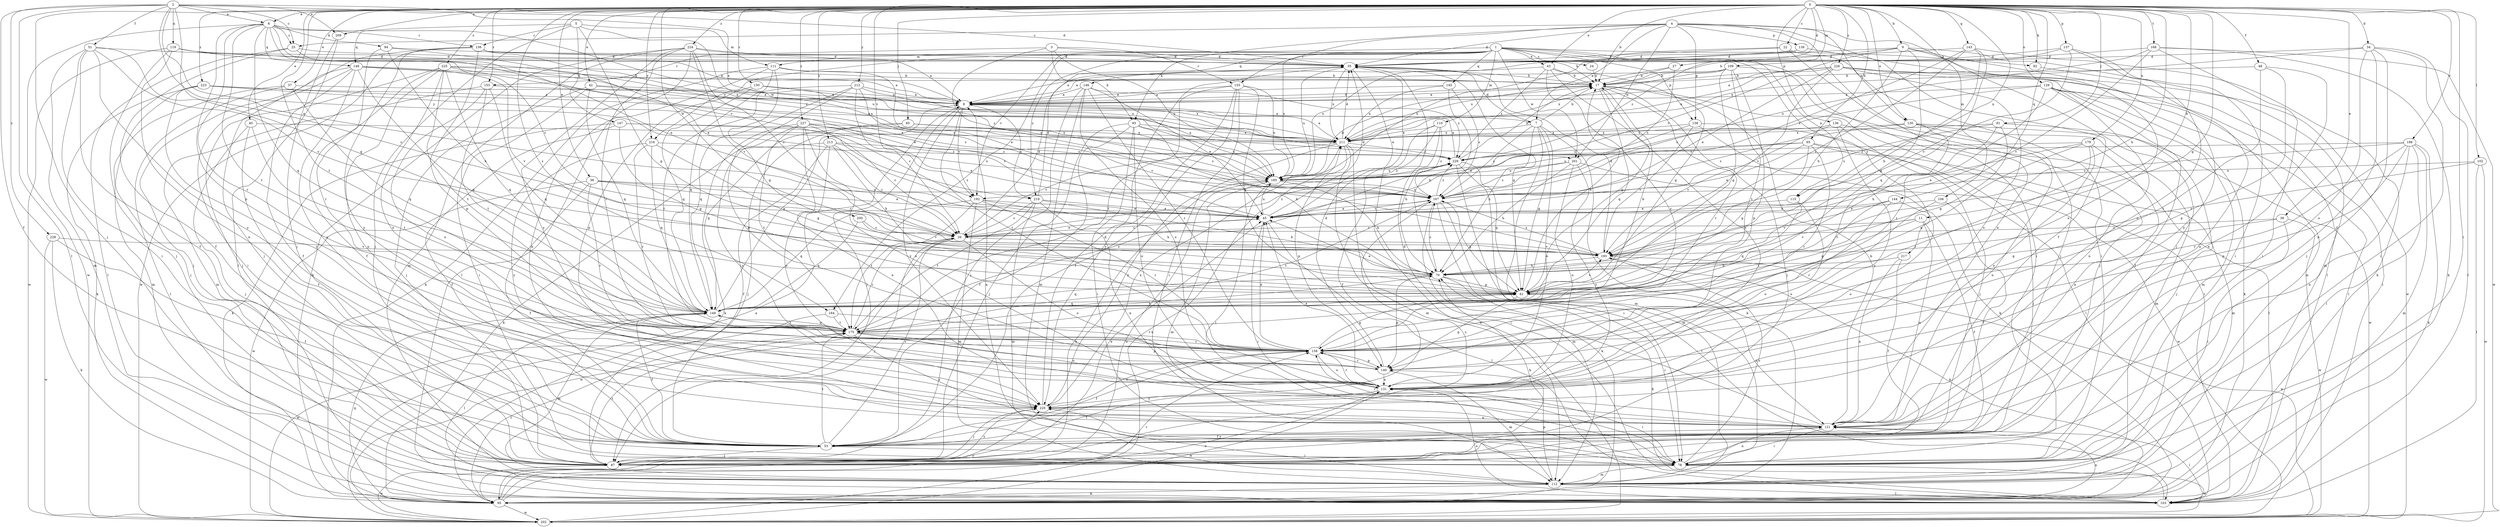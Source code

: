strict digraph  {
0;
1;
2;
3;
4;
5;
6;
7;
8;
9;
11;
17;
22;
24;
25;
26;
27;
34;
35;
36;
37;
38;
40;
42;
43;
45;
48;
51;
53;
61;
65;
70;
78;
81;
85;
87;
92;
93;
94;
95;
102;
103;
106;
109;
110;
111;
112;
115;
119;
121;
129;
130;
131;
136;
137;
138;
139;
140;
143;
144;
145;
146;
147;
148;
149;
150;
153;
155;
156;
158;
164;
167;
168;
175;
179;
185;
188;
192;
193;
200;
201;
202;
209;
211;
212;
213;
216;
217;
219;
220;
223;
224;
225;
226;
227;
228;
229;
0 -> 6  [label=a];
0 -> 9  [label=b];
0 -> 11  [label=b];
0 -> 17  [label=b];
0 -> 22  [label=c];
0 -> 27  [label=d];
0 -> 34  [label=d];
0 -> 36  [label=e];
0 -> 37  [label=e];
0 -> 38  [label=e];
0 -> 40  [label=e];
0 -> 42  [label=e];
0 -> 43  [label=e];
0 -> 48  [label=f];
0 -> 61  [label=g];
0 -> 65  [label=h];
0 -> 70  [label=h];
0 -> 78  [label=i];
0 -> 81  [label=j];
0 -> 85  [label=j];
0 -> 87  [label=j];
0 -> 92  [label=k];
0 -> 102  [label=l];
0 -> 106  [label=m];
0 -> 109  [label=m];
0 -> 115  [label=n];
0 -> 129  [label=o];
0 -> 130  [label=o];
0 -> 136  [label=p];
0 -> 137  [label=p];
0 -> 143  [label=q];
0 -> 144  [label=q];
0 -> 150  [label=r];
0 -> 153  [label=r];
0 -> 164  [label=s];
0 -> 168  [label=t];
0 -> 175  [label=t];
0 -> 179  [label=u];
0 -> 188  [label=v];
0 -> 192  [label=v];
0 -> 200  [label=w];
0 -> 209  [label=x];
0 -> 212  [label=y];
0 -> 213  [label=y];
0 -> 216  [label=y];
0 -> 223  [label=z];
0 -> 224  [label=z];
0 -> 225  [label=z];
0 -> 226  [label=z];
0 -> 227  [label=z];
1 -> 24  [label=c];
1 -> 43  [label=e];
1 -> 78  [label=i];
1 -> 92  [label=k];
1 -> 110  [label=m];
1 -> 111  [label=m];
1 -> 115  [label=n];
1 -> 138  [label=p];
1 -> 145  [label=q];
1 -> 146  [label=q];
1 -> 164  [label=s];
1 -> 185  [label=u];
1 -> 192  [label=v];
1 -> 201  [label=w];
1 -> 216  [label=y];
1 -> 217  [label=y];
1 -> 219  [label=y];
2 -> 6  [label=a];
2 -> 25  [label=c];
2 -> 35  [label=d];
2 -> 45  [label=e];
2 -> 51  [label=f];
2 -> 53  [label=f];
2 -> 61  [label=g];
2 -> 103  [label=l];
2 -> 119  [label=n];
2 -> 209  [label=x];
2 -> 211  [label=x];
2 -> 219  [label=y];
2 -> 228  [label=z];
3 -> 35  [label=d];
3 -> 93  [label=k];
3 -> 153  [label=r];
3 -> 155  [label=r];
3 -> 167  [label=s];
3 -> 185  [label=u];
4 -> 7  [label=a];
4 -> 25  [label=c];
4 -> 35  [label=d];
4 -> 53  [label=f];
4 -> 87  [label=j];
4 -> 93  [label=k];
4 -> 121  [label=n];
4 -> 130  [label=o];
4 -> 138  [label=p];
4 -> 139  [label=p];
4 -> 155  [label=r];
4 -> 201  [label=w];
5 -> 61  [label=g];
5 -> 87  [label=j];
5 -> 111  [label=m];
5 -> 147  [label=q];
5 -> 148  [label=q];
5 -> 156  [label=r];
5 -> 185  [label=u];
6 -> 25  [label=c];
6 -> 26  [label=c];
6 -> 94  [label=k];
6 -> 140  [label=p];
6 -> 148  [label=q];
6 -> 149  [label=q];
6 -> 156  [label=r];
6 -> 158  [label=r];
6 -> 175  [label=t];
6 -> 192  [label=v];
6 -> 201  [label=w];
6 -> 202  [label=w];
7 -> 17  [label=b];
7 -> 35  [label=d];
7 -> 61  [label=g];
7 -> 70  [label=h];
7 -> 95  [label=k];
7 -> 112  [label=m];
7 -> 131  [label=o];
7 -> 167  [label=s];
7 -> 211  [label=x];
8 -> 7  [label=a];
8 -> 17  [label=b];
8 -> 87  [label=j];
8 -> 158  [label=r];
8 -> 192  [label=v];
8 -> 219  [label=y];
8 -> 220  [label=y];
9 -> 35  [label=d];
9 -> 61  [label=g];
9 -> 70  [label=h];
9 -> 112  [label=m];
9 -> 131  [label=o];
9 -> 192  [label=v];
9 -> 220  [label=y];
9 -> 229  [label=z];
11 -> 26  [label=c];
11 -> 53  [label=f];
11 -> 61  [label=g];
11 -> 121  [label=n];
11 -> 193  [label=v];
17 -> 8  [label=a];
17 -> 61  [label=g];
17 -> 87  [label=j];
17 -> 103  [label=l];
17 -> 149  [label=q];
17 -> 158  [label=r];
22 -> 35  [label=d];
22 -> 78  [label=i];
22 -> 87  [label=j];
22 -> 185  [label=u];
24 -> 17  [label=b];
25 -> 35  [label=d];
25 -> 45  [label=e];
25 -> 53  [label=f];
25 -> 103  [label=l];
26 -> 35  [label=d];
26 -> 45  [label=e];
26 -> 87  [label=j];
26 -> 131  [label=o];
26 -> 193  [label=v];
26 -> 202  [label=w];
26 -> 229  [label=z];
27 -> 17  [label=b];
27 -> 167  [label=s];
27 -> 211  [label=x];
34 -> 35  [label=d];
34 -> 78  [label=i];
34 -> 87  [label=j];
34 -> 103  [label=l];
34 -> 121  [label=n];
34 -> 131  [label=o];
34 -> 211  [label=x];
35 -> 17  [label=b];
35 -> 45  [label=e];
35 -> 61  [label=g];
35 -> 185  [label=u];
35 -> 211  [label=x];
36 -> 26  [label=c];
36 -> 45  [label=e];
36 -> 53  [label=f];
36 -> 158  [label=r];
36 -> 167  [label=s];
36 -> 202  [label=w];
37 -> 8  [label=a];
37 -> 103  [label=l];
37 -> 112  [label=m];
37 -> 149  [label=q];
38 -> 26  [label=c];
38 -> 61  [label=g];
38 -> 78  [label=i];
38 -> 202  [label=w];
40 -> 53  [label=f];
40 -> 87  [label=j];
40 -> 175  [label=t];
40 -> 211  [label=x];
42 -> 8  [label=a];
42 -> 78  [label=i];
42 -> 87  [label=j];
42 -> 149  [label=q];
42 -> 211  [label=x];
43 -> 8  [label=a];
43 -> 17  [label=b];
43 -> 61  [label=g];
43 -> 131  [label=o];
43 -> 158  [label=r];
43 -> 229  [label=z];
45 -> 26  [label=c];
45 -> 35  [label=d];
45 -> 78  [label=i];
45 -> 103  [label=l];
45 -> 167  [label=s];
45 -> 185  [label=u];
48 -> 17  [label=b];
48 -> 121  [label=n];
48 -> 140  [label=p];
48 -> 158  [label=r];
51 -> 26  [label=c];
51 -> 35  [label=d];
51 -> 53  [label=f];
51 -> 78  [label=i];
51 -> 112  [label=m];
51 -> 193  [label=v];
51 -> 220  [label=y];
53 -> 26  [label=c];
53 -> 78  [label=i];
53 -> 87  [label=j];
53 -> 175  [label=t];
61 -> 17  [label=b];
61 -> 45  [label=e];
61 -> 121  [label=n];
61 -> 140  [label=p];
61 -> 149  [label=q];
61 -> 193  [label=v];
65 -> 45  [label=e];
65 -> 61  [label=g];
65 -> 87  [label=j];
65 -> 112  [label=m];
65 -> 158  [label=r];
65 -> 185  [label=u];
65 -> 229  [label=z];
70 -> 61  [label=g];
70 -> 78  [label=i];
70 -> 140  [label=p];
70 -> 149  [label=q];
70 -> 167  [label=s];
78 -> 8  [label=a];
78 -> 112  [label=m];
78 -> 121  [label=n];
78 -> 193  [label=v];
78 -> 202  [label=w];
78 -> 220  [label=y];
81 -> 61  [label=g];
81 -> 70  [label=h];
81 -> 87  [label=j];
81 -> 167  [label=s];
81 -> 211  [label=x];
85 -> 87  [label=j];
85 -> 149  [label=q];
85 -> 167  [label=s];
85 -> 211  [label=x];
87 -> 45  [label=e];
87 -> 70  [label=h];
87 -> 167  [label=s];
87 -> 175  [label=t];
87 -> 202  [label=w];
87 -> 220  [label=y];
92 -> 121  [label=n];
93 -> 53  [label=f];
93 -> 70  [label=h];
93 -> 78  [label=i];
93 -> 87  [label=j];
93 -> 131  [label=o];
93 -> 185  [label=u];
93 -> 211  [label=x];
94 -> 35  [label=d];
94 -> 45  [label=e];
94 -> 70  [label=h];
94 -> 158  [label=r];
95 -> 121  [label=n];
95 -> 131  [label=o];
95 -> 149  [label=q];
95 -> 158  [label=r];
95 -> 175  [label=t];
95 -> 185  [label=u];
95 -> 202  [label=w];
95 -> 220  [label=y];
102 -> 103  [label=l];
102 -> 185  [label=u];
102 -> 193  [label=v];
102 -> 202  [label=w];
103 -> 70  [label=h];
103 -> 131  [label=o];
106 -> 45  [label=e];
106 -> 53  [label=f];
106 -> 131  [label=o];
109 -> 8  [label=a];
109 -> 17  [label=b];
109 -> 61  [label=g];
109 -> 87  [label=j];
109 -> 140  [label=p];
109 -> 175  [label=t];
109 -> 211  [label=x];
110 -> 53  [label=f];
110 -> 70  [label=h];
110 -> 167  [label=s];
110 -> 202  [label=w];
110 -> 211  [label=x];
111 -> 17  [label=b];
111 -> 45  [label=e];
111 -> 61  [label=g];
111 -> 95  [label=k];
111 -> 121  [label=n];
111 -> 149  [label=q];
112 -> 95  [label=k];
112 -> 103  [label=l];
112 -> 140  [label=p];
115 -> 45  [label=e];
115 -> 131  [label=o];
115 -> 149  [label=q];
119 -> 8  [label=a];
119 -> 35  [label=d];
119 -> 87  [label=j];
119 -> 121  [label=n];
119 -> 202  [label=w];
119 -> 229  [label=z];
121 -> 17  [label=b];
121 -> 35  [label=d];
121 -> 53  [label=f];
121 -> 78  [label=i];
121 -> 103  [label=l];
121 -> 158  [label=r];
129 -> 8  [label=a];
129 -> 53  [label=f];
129 -> 95  [label=k];
129 -> 103  [label=l];
129 -> 112  [label=m];
129 -> 121  [label=n];
129 -> 158  [label=r];
129 -> 167  [label=s];
130 -> 112  [label=m];
130 -> 121  [label=n];
130 -> 158  [label=r];
130 -> 167  [label=s];
130 -> 202  [label=w];
130 -> 211  [label=x];
131 -> 45  [label=e];
131 -> 53  [label=f];
131 -> 78  [label=i];
131 -> 158  [label=r];
131 -> 202  [label=w];
131 -> 220  [label=y];
136 -> 87  [label=j];
136 -> 103  [label=l];
136 -> 193  [label=v];
136 -> 211  [label=x];
136 -> 220  [label=y];
137 -> 17  [label=b];
137 -> 35  [label=d];
137 -> 78  [label=i];
137 -> 131  [label=o];
137 -> 193  [label=v];
138 -> 45  [label=e];
138 -> 95  [label=k];
138 -> 103  [label=l];
138 -> 193  [label=v];
138 -> 211  [label=x];
139 -> 35  [label=d];
139 -> 103  [label=l];
139 -> 185  [label=u];
140 -> 35  [label=d];
140 -> 112  [label=m];
140 -> 131  [label=o];
140 -> 158  [label=r];
143 -> 35  [label=d];
143 -> 70  [label=h];
143 -> 95  [label=k];
143 -> 149  [label=q];
143 -> 167  [label=s];
143 -> 193  [label=v];
144 -> 45  [label=e];
144 -> 131  [label=o];
144 -> 158  [label=r];
144 -> 175  [label=t];
144 -> 193  [label=v];
145 -> 8  [label=a];
145 -> 70  [label=h];
145 -> 167  [label=s];
145 -> 211  [label=x];
146 -> 8  [label=a];
146 -> 45  [label=e];
146 -> 87  [label=j];
146 -> 112  [label=m];
146 -> 131  [label=o];
146 -> 158  [label=r];
146 -> 229  [label=z];
147 -> 53  [label=f];
147 -> 61  [label=g];
147 -> 95  [label=k];
147 -> 167  [label=s];
147 -> 211  [label=x];
148 -> 8  [label=a];
148 -> 17  [label=b];
148 -> 53  [label=f];
148 -> 78  [label=i];
148 -> 87  [label=j];
148 -> 149  [label=q];
148 -> 193  [label=v];
148 -> 220  [label=y];
149 -> 8  [label=a];
149 -> 17  [label=b];
149 -> 53  [label=f];
149 -> 103  [label=l];
149 -> 112  [label=m];
149 -> 175  [label=t];
150 -> 8  [label=a];
150 -> 140  [label=p];
150 -> 149  [label=q];
150 -> 211  [label=x];
153 -> 8  [label=a];
153 -> 112  [label=m];
153 -> 131  [label=o];
153 -> 149  [label=q];
153 -> 175  [label=t];
155 -> 8  [label=a];
155 -> 53  [label=f];
155 -> 61  [label=g];
155 -> 78  [label=i];
155 -> 175  [label=t];
155 -> 185  [label=u];
155 -> 220  [label=y];
156 -> 17  [label=b];
156 -> 35  [label=d];
156 -> 87  [label=j];
156 -> 140  [label=p];
156 -> 185  [label=u];
156 -> 202  [label=w];
156 -> 220  [label=y];
158 -> 45  [label=e];
158 -> 53  [label=f];
158 -> 61  [label=g];
158 -> 131  [label=o];
158 -> 140  [label=p];
164 -> 158  [label=r];
164 -> 175  [label=t];
164 -> 202  [label=w];
167 -> 45  [label=e];
167 -> 61  [label=g];
167 -> 95  [label=k];
167 -> 103  [label=l];
167 -> 112  [label=m];
167 -> 175  [label=t];
167 -> 229  [label=z];
168 -> 35  [label=d];
168 -> 78  [label=i];
168 -> 95  [label=k];
168 -> 185  [label=u];
168 -> 193  [label=v];
168 -> 202  [label=w];
175 -> 26  [label=c];
175 -> 70  [label=h];
175 -> 121  [label=n];
175 -> 131  [label=o];
175 -> 140  [label=p];
175 -> 149  [label=q];
175 -> 158  [label=r];
175 -> 229  [label=z];
179 -> 45  [label=e];
179 -> 121  [label=n];
179 -> 131  [label=o];
179 -> 149  [label=q];
179 -> 158  [label=r];
179 -> 229  [label=z];
185 -> 17  [label=b];
185 -> 70  [label=h];
185 -> 78  [label=i];
185 -> 95  [label=k];
185 -> 112  [label=m];
185 -> 167  [label=s];
185 -> 229  [label=z];
188 -> 78  [label=i];
188 -> 95  [label=k];
188 -> 112  [label=m];
188 -> 121  [label=n];
188 -> 140  [label=p];
188 -> 158  [label=r];
188 -> 167  [label=s];
188 -> 229  [label=z];
192 -> 45  [label=e];
192 -> 70  [label=h];
192 -> 112  [label=m];
192 -> 149  [label=q];
192 -> 158  [label=r];
192 -> 175  [label=t];
193 -> 35  [label=d];
193 -> 70  [label=h];
193 -> 95  [label=k];
193 -> 167  [label=s];
193 -> 202  [label=w];
200 -> 26  [label=c];
200 -> 149  [label=q];
200 -> 193  [label=v];
201 -> 70  [label=h];
201 -> 131  [label=o];
201 -> 167  [label=s];
201 -> 185  [label=u];
201 -> 202  [label=w];
201 -> 220  [label=y];
202 -> 8  [label=a];
202 -> 211  [label=x];
209 -> 87  [label=j];
209 -> 103  [label=l];
211 -> 8  [label=a];
211 -> 26  [label=c];
211 -> 35  [label=d];
211 -> 103  [label=l];
211 -> 112  [label=m];
211 -> 140  [label=p];
211 -> 220  [label=y];
211 -> 229  [label=z];
212 -> 8  [label=a];
212 -> 26  [label=c];
212 -> 140  [label=p];
212 -> 149  [label=q];
212 -> 175  [label=t];
212 -> 185  [label=u];
212 -> 193  [label=v];
213 -> 26  [label=c];
213 -> 53  [label=f];
213 -> 70  [label=h];
213 -> 95  [label=k];
213 -> 131  [label=o];
213 -> 185  [label=u];
213 -> 229  [label=z];
216 -> 61  [label=g];
216 -> 149  [label=q];
216 -> 158  [label=r];
216 -> 220  [label=y];
216 -> 229  [label=z];
217 -> 53  [label=f];
217 -> 70  [label=h];
217 -> 121  [label=n];
219 -> 26  [label=c];
219 -> 35  [label=d];
219 -> 45  [label=e];
219 -> 70  [label=h];
219 -> 112  [label=m];
219 -> 121  [label=n];
219 -> 175  [label=t];
220 -> 35  [label=d];
220 -> 87  [label=j];
220 -> 121  [label=n];
220 -> 158  [label=r];
220 -> 211  [label=x];
223 -> 8  [label=a];
223 -> 87  [label=j];
223 -> 95  [label=k];
223 -> 167  [label=s];
223 -> 211  [label=x];
223 -> 220  [label=y];
224 -> 8  [label=a];
224 -> 26  [label=c];
224 -> 35  [label=d];
224 -> 95  [label=k];
224 -> 103  [label=l];
224 -> 112  [label=m];
224 -> 158  [label=r];
224 -> 193  [label=v];
224 -> 220  [label=y];
225 -> 17  [label=b];
225 -> 45  [label=e];
225 -> 53  [label=f];
225 -> 87  [label=j];
225 -> 121  [label=n];
225 -> 131  [label=o];
225 -> 149  [label=q];
225 -> 167  [label=s];
225 -> 175  [label=t];
226 -> 8  [label=a];
226 -> 17  [label=b];
226 -> 45  [label=e];
226 -> 103  [label=l];
226 -> 112  [label=m];
226 -> 131  [label=o];
226 -> 193  [label=v];
226 -> 202  [label=w];
226 -> 211  [label=x];
227 -> 26  [label=c];
227 -> 45  [label=e];
227 -> 95  [label=k];
227 -> 121  [label=n];
227 -> 131  [label=o];
227 -> 175  [label=t];
227 -> 185  [label=u];
227 -> 211  [label=x];
227 -> 220  [label=y];
228 -> 53  [label=f];
228 -> 95  [label=k];
228 -> 193  [label=v];
228 -> 202  [label=w];
229 -> 8  [label=a];
229 -> 17  [label=b];
229 -> 61  [label=g];
229 -> 78  [label=i];
229 -> 112  [label=m];
229 -> 185  [label=u];
}
